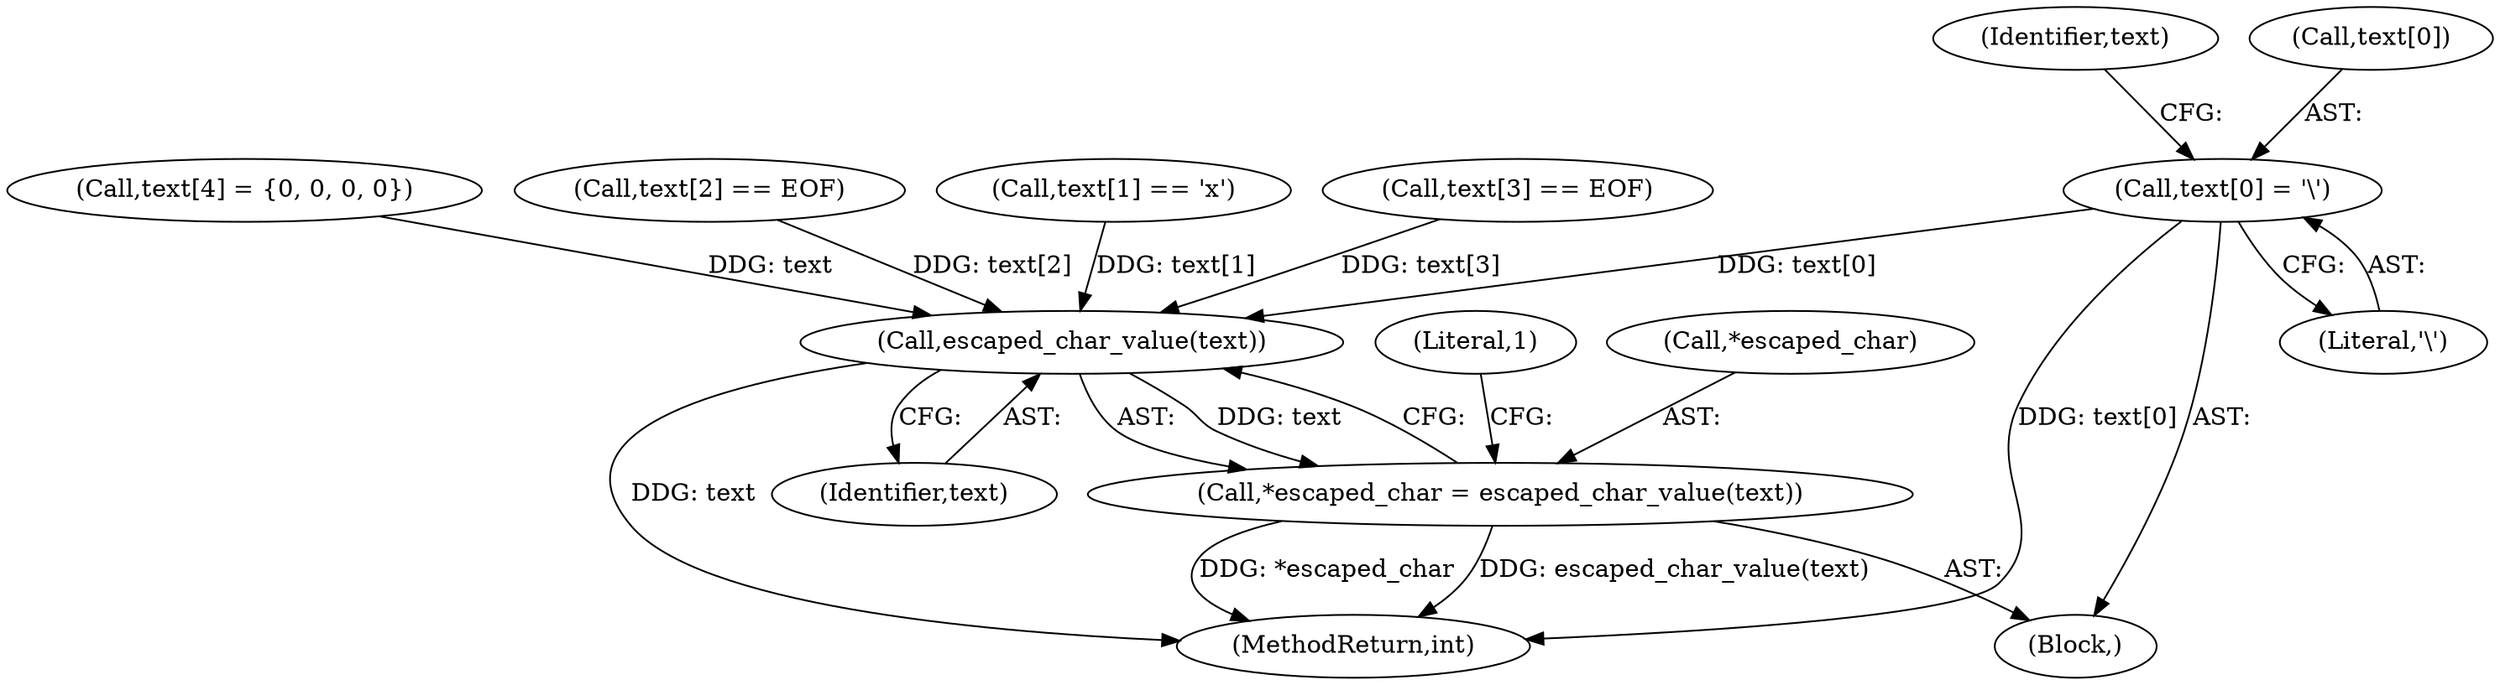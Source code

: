 digraph "0_yara_3119b232c9c453c98d8fa8b6ae4e37ba18117cd4_3@array" {
"1000107" [label="(Call,text[0] = '\\')"];
"1000164" [label="(Call,escaped_char_value(text))"];
"1000161" [label="(Call,*escaped_char = escaped_char_value(text))"];
"1000161" [label="(Call,*escaped_char = escaped_char_value(text))"];
"1000107" [label="(Call,text[0] = '\\')"];
"1000127" [label="(Call,text[1] == 'x')"];
"1000114" [label="(Identifier,text)"];
"1000154" [label="(Call,text[3] == EOF)"];
"1000162" [label="(Call,*escaped_char)"];
"1000105" [label="(Call,text[4] = {0, 0, 0, 0})"];
"1000140" [label="(Call,text[2] == EOF)"];
"1000164" [label="(Call,escaped_char_value(text))"];
"1000111" [label="(Literal,'\\')"];
"1000103" [label="(Block,)"];
"1000108" [label="(Call,text[0])"];
"1000168" [label="(MethodReturn,int)"];
"1000165" [label="(Identifier,text)"];
"1000167" [label="(Literal,1)"];
"1000107" -> "1000103"  [label="AST: "];
"1000107" -> "1000111"  [label="CFG: "];
"1000108" -> "1000107"  [label="AST: "];
"1000111" -> "1000107"  [label="AST: "];
"1000114" -> "1000107"  [label="CFG: "];
"1000107" -> "1000168"  [label="DDG: text[0]"];
"1000107" -> "1000164"  [label="DDG: text[0]"];
"1000164" -> "1000161"  [label="AST: "];
"1000164" -> "1000165"  [label="CFG: "];
"1000165" -> "1000164"  [label="AST: "];
"1000161" -> "1000164"  [label="CFG: "];
"1000164" -> "1000168"  [label="DDG: text"];
"1000164" -> "1000161"  [label="DDG: text"];
"1000140" -> "1000164"  [label="DDG: text[2]"];
"1000154" -> "1000164"  [label="DDG: text[3]"];
"1000127" -> "1000164"  [label="DDG: text[1]"];
"1000105" -> "1000164"  [label="DDG: text"];
"1000161" -> "1000103"  [label="AST: "];
"1000162" -> "1000161"  [label="AST: "];
"1000167" -> "1000161"  [label="CFG: "];
"1000161" -> "1000168"  [label="DDG: escaped_char_value(text)"];
"1000161" -> "1000168"  [label="DDG: *escaped_char"];
}
